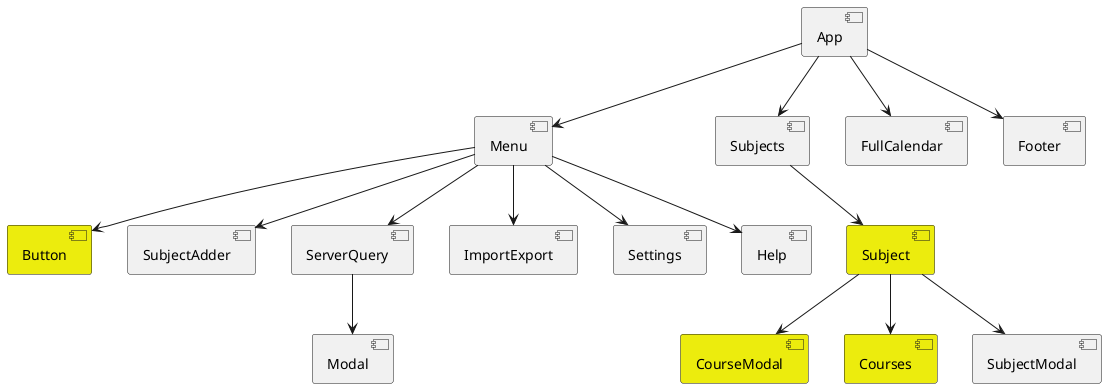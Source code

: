 @startuml component-diagram

[Button] #ecec0d
[Subject] #ecec0d
[CourseModal] #ecec0d
[Courses] #ecec0d

[App] --> [Menu]
[App] --> [Subjects]
[App] --> [FullCalendar]
[App] --> [Footer]

[Menu] --> [SubjectAdder]
[Menu] --> [ServerQuery]
[Menu] --> [ImportExport]
[Menu] --> [Settings]
[Menu] --> [Help]
[Menu] --> [Button]

[ServerQuery] --> [Modal]

[Subjects] --> [Subject]

[Subject] --> [Courses]
[Subject] --> [SubjectModal]
[Subject] --> [CourseModal]

@enduml